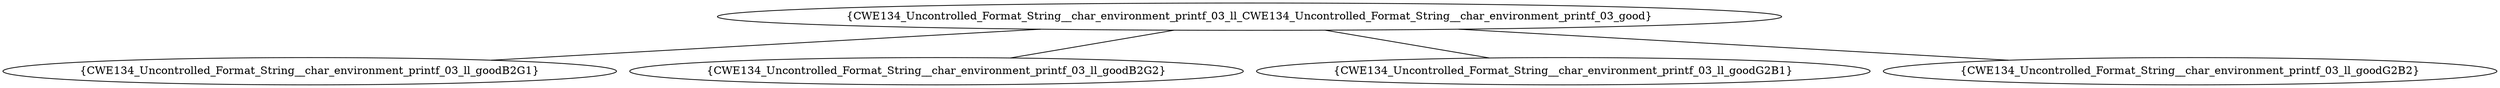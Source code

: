graph "cg graph" {
CWE134_Uncontrolled_Format_String__char_environment_printf_03_ll_CWE134_Uncontrolled_Format_String__char_environment_printf_03_good [label="{CWE134_Uncontrolled_Format_String__char_environment_printf_03_ll_CWE134_Uncontrolled_Format_String__char_environment_printf_03_good}"];
CWE134_Uncontrolled_Format_String__char_environment_printf_03_ll_goodB2G1 [label="{CWE134_Uncontrolled_Format_String__char_environment_printf_03_ll_goodB2G1}"];
CWE134_Uncontrolled_Format_String__char_environment_printf_03_ll_goodB2G2 [label="{CWE134_Uncontrolled_Format_String__char_environment_printf_03_ll_goodB2G2}"];
CWE134_Uncontrolled_Format_String__char_environment_printf_03_ll_goodG2B1 [label="{CWE134_Uncontrolled_Format_String__char_environment_printf_03_ll_goodG2B1}"];
CWE134_Uncontrolled_Format_String__char_environment_printf_03_ll_goodG2B2 [label="{CWE134_Uncontrolled_Format_String__char_environment_printf_03_ll_goodG2B2}"];
CWE134_Uncontrolled_Format_String__char_environment_printf_03_ll_CWE134_Uncontrolled_Format_String__char_environment_printf_03_good -- CWE134_Uncontrolled_Format_String__char_environment_printf_03_ll_goodB2G1;
CWE134_Uncontrolled_Format_String__char_environment_printf_03_ll_CWE134_Uncontrolled_Format_String__char_environment_printf_03_good -- CWE134_Uncontrolled_Format_String__char_environment_printf_03_ll_goodB2G2;
CWE134_Uncontrolled_Format_String__char_environment_printf_03_ll_CWE134_Uncontrolled_Format_String__char_environment_printf_03_good -- CWE134_Uncontrolled_Format_String__char_environment_printf_03_ll_goodG2B1;
CWE134_Uncontrolled_Format_String__char_environment_printf_03_ll_CWE134_Uncontrolled_Format_String__char_environment_printf_03_good -- CWE134_Uncontrolled_Format_String__char_environment_printf_03_ll_goodG2B2;
}
